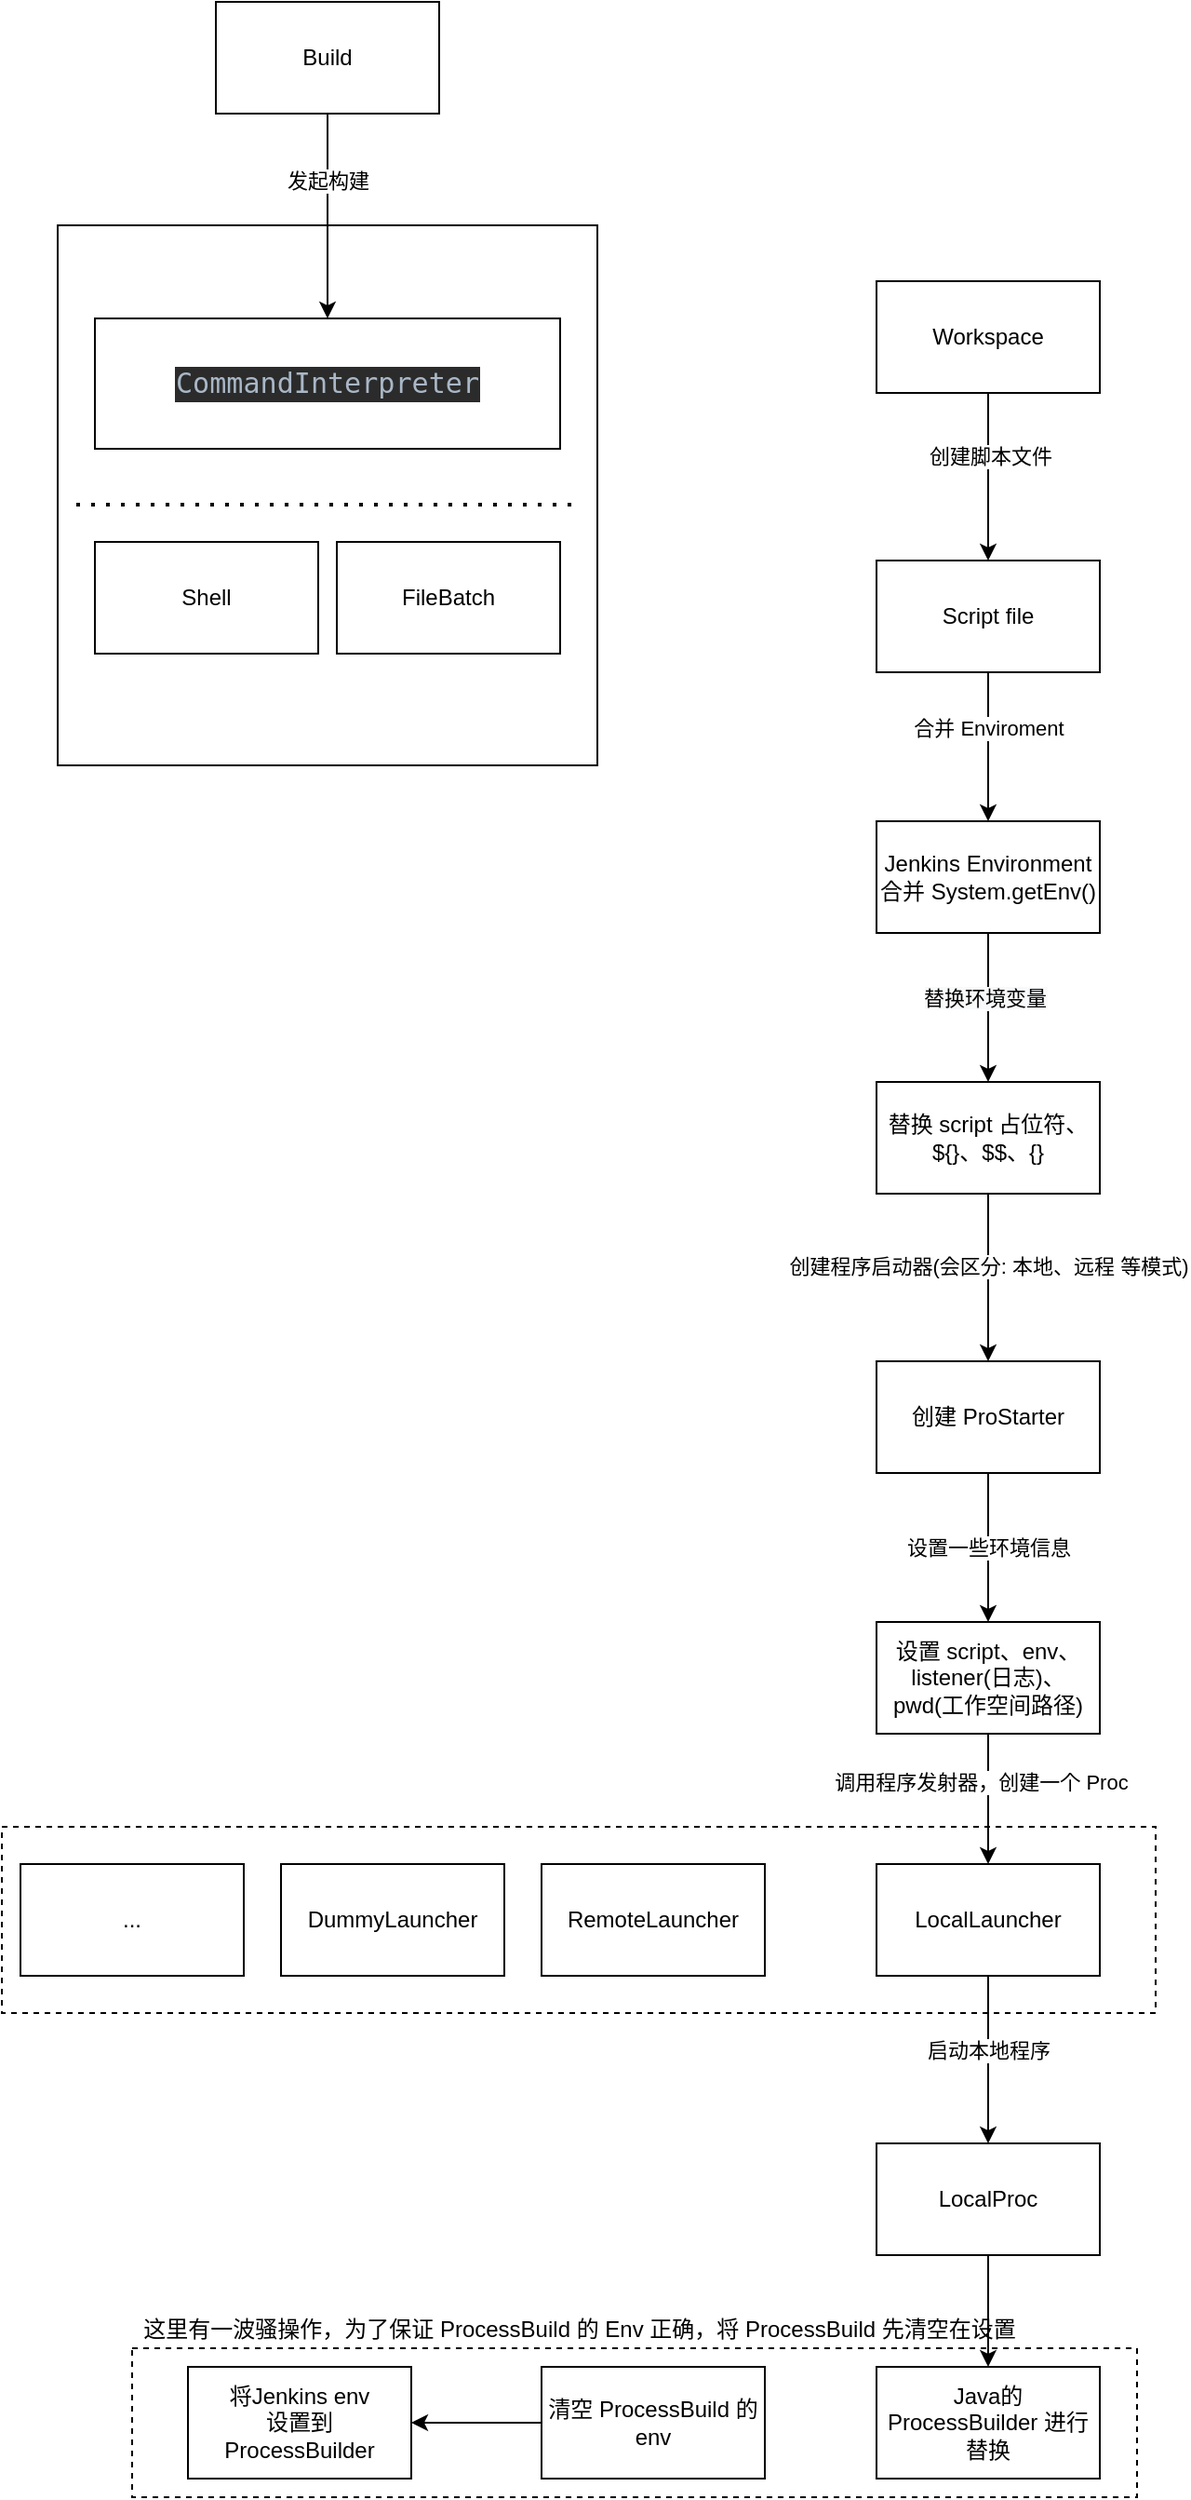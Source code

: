 <mxfile version="14.6.1" type="github">
  <diagram id="HAbrl762_PNjRWY2l_dj" name="第 1 页">
    <mxGraphModel dx="1127" dy="714" grid="1" gridSize="10" guides="1" tooltips="1" connect="1" arrows="1" fold="1" page="1" pageScale="1" pageWidth="827" pageHeight="1169" math="0" shadow="0">
      <root>
        <mxCell id="0" />
        <mxCell id="1" parent="0" />
        <mxCell id="wn-I9im4zyKSfdLFJuxH-51" value="" style="rounded=0;whiteSpace=wrap;html=1;dashed=1;" vertex="1" parent="1">
          <mxGeometry x="150" y="1340" width="540" height="80" as="geometry" />
        </mxCell>
        <mxCell id="wn-I9im4zyKSfdLFJuxH-45" value="" style="rounded=0;whiteSpace=wrap;html=1;dashed=1;" vertex="1" parent="1">
          <mxGeometry x="80" y="1060" width="620" height="100" as="geometry" />
        </mxCell>
        <mxCell id="wn-I9im4zyKSfdLFJuxH-19" value="" style="whiteSpace=wrap;html=1;aspect=fixed;" vertex="1" parent="1">
          <mxGeometry x="110" y="200" width="290" height="290" as="geometry" />
        </mxCell>
        <mxCell id="wn-I9im4zyKSfdLFJuxH-2" value="FileBatch" style="rounded=0;whiteSpace=wrap;html=1;" vertex="1" parent="1">
          <mxGeometry x="260" y="370" width="120" height="60" as="geometry" />
        </mxCell>
        <mxCell id="wn-I9im4zyKSfdLFJuxH-6" style="edgeStyle=orthogonalEdgeStyle;rounded=0;orthogonalLoop=1;jettySize=auto;html=1;" edge="1" parent="1" source="wn-I9im4zyKSfdLFJuxH-3" target="wn-I9im4zyKSfdLFJuxH-5">
          <mxGeometry relative="1" as="geometry" />
        </mxCell>
        <mxCell id="wn-I9im4zyKSfdLFJuxH-7" value="发起构建" style="edgeLabel;html=1;align=center;verticalAlign=middle;resizable=0;points=[];" vertex="1" connectable="0" parent="wn-I9im4zyKSfdLFJuxH-6">
          <mxGeometry x="-0.345" relative="1" as="geometry">
            <mxPoint as="offset" />
          </mxGeometry>
        </mxCell>
        <mxCell id="wn-I9im4zyKSfdLFJuxH-3" value="Build" style="rounded=0;whiteSpace=wrap;html=1;" vertex="1" parent="1">
          <mxGeometry x="195" y="80" width="120" height="60" as="geometry" />
        </mxCell>
        <mxCell id="wn-I9im4zyKSfdLFJuxH-4" value="Shell" style="rounded=0;whiteSpace=wrap;html=1;" vertex="1" parent="1">
          <mxGeometry x="130" y="370" width="120" height="60" as="geometry" />
        </mxCell>
        <mxCell id="wn-I9im4zyKSfdLFJuxH-5" value="&lt;pre style=&quot;background-color: #2b2b2b ; color: #a9b7c6 ; font-family: &amp;#34;jetbrains mono&amp;#34; , monospace ; font-size: 11.3pt&quot;&gt;CommandInterpreter&lt;/pre&gt;" style="rounded=0;whiteSpace=wrap;html=1;" vertex="1" parent="1">
          <mxGeometry x="130" y="250" width="250" height="70" as="geometry" />
        </mxCell>
        <mxCell id="wn-I9im4zyKSfdLFJuxH-21" style="edgeStyle=orthogonalEdgeStyle;rounded=0;orthogonalLoop=1;jettySize=auto;html=1;entryX=0.5;entryY=0;entryDx=0;entryDy=0;" edge="1" parent="1" source="wn-I9im4zyKSfdLFJuxH-12" target="wn-I9im4zyKSfdLFJuxH-20">
          <mxGeometry relative="1" as="geometry" />
        </mxCell>
        <mxCell id="wn-I9im4zyKSfdLFJuxH-22" value="创建脚本文件" style="edgeLabel;html=1;align=center;verticalAlign=middle;resizable=0;points=[];" vertex="1" connectable="0" parent="wn-I9im4zyKSfdLFJuxH-21">
          <mxGeometry x="-0.244" y="1" relative="1" as="geometry">
            <mxPoint as="offset" />
          </mxGeometry>
        </mxCell>
        <mxCell id="wn-I9im4zyKSfdLFJuxH-12" value="Workspace" style="rounded=0;whiteSpace=wrap;html=1;" vertex="1" parent="1">
          <mxGeometry x="550" y="230" width="120" height="60" as="geometry" />
        </mxCell>
        <mxCell id="wn-I9im4zyKSfdLFJuxH-18" value="" style="endArrow=none;dashed=1;html=1;dashPattern=1 3;strokeWidth=2;" edge="1" parent="1">
          <mxGeometry width="50" height="50" relative="1" as="geometry">
            <mxPoint x="120" y="350" as="sourcePoint" />
            <mxPoint x="390" y="350" as="targetPoint" />
          </mxGeometry>
        </mxCell>
        <mxCell id="wn-I9im4zyKSfdLFJuxH-24" style="edgeStyle=orthogonalEdgeStyle;rounded=0;orthogonalLoop=1;jettySize=auto;html=1;" edge="1" parent="1" source="wn-I9im4zyKSfdLFJuxH-20" target="wn-I9im4zyKSfdLFJuxH-23">
          <mxGeometry relative="1" as="geometry" />
        </mxCell>
        <mxCell id="wn-I9im4zyKSfdLFJuxH-25" value="合并 Enviroment" style="edgeLabel;html=1;align=center;verticalAlign=middle;resizable=0;points=[];" vertex="1" connectable="0" parent="wn-I9im4zyKSfdLFJuxH-24">
          <mxGeometry x="-0.375" y="1" relative="1" as="geometry">
            <mxPoint x="-1" y="5" as="offset" />
          </mxGeometry>
        </mxCell>
        <mxCell id="wn-I9im4zyKSfdLFJuxH-20" value="Script file" style="rounded=0;whiteSpace=wrap;html=1;" vertex="1" parent="1">
          <mxGeometry x="550" y="380" width="120" height="60" as="geometry" />
        </mxCell>
        <mxCell id="wn-I9im4zyKSfdLFJuxH-27" style="edgeStyle=orthogonalEdgeStyle;rounded=0;orthogonalLoop=1;jettySize=auto;html=1;" edge="1" parent="1" source="wn-I9im4zyKSfdLFJuxH-23" target="wn-I9im4zyKSfdLFJuxH-26">
          <mxGeometry relative="1" as="geometry" />
        </mxCell>
        <mxCell id="wn-I9im4zyKSfdLFJuxH-28" value="&lt;span style=&quot;background-color: rgb(248 , 249 , 250)&quot;&gt;替换环境变量&lt;/span&gt;" style="edgeLabel;html=1;align=center;verticalAlign=middle;resizable=0;points=[];" vertex="1" connectable="0" parent="wn-I9im4zyKSfdLFJuxH-27">
          <mxGeometry x="-0.125" y="-2" relative="1" as="geometry">
            <mxPoint as="offset" />
          </mxGeometry>
        </mxCell>
        <mxCell id="wn-I9im4zyKSfdLFJuxH-23" value="Jenkins Environment&lt;br&gt;合并 System.getEnv()" style="rounded=0;whiteSpace=wrap;html=1;" vertex="1" parent="1">
          <mxGeometry x="550" y="520" width="120" height="60" as="geometry" />
        </mxCell>
        <mxCell id="wn-I9im4zyKSfdLFJuxH-31" style="edgeStyle=orthogonalEdgeStyle;rounded=0;orthogonalLoop=1;jettySize=auto;html=1;" edge="1" parent="1" source="wn-I9im4zyKSfdLFJuxH-26" target="wn-I9im4zyKSfdLFJuxH-29">
          <mxGeometry relative="1" as="geometry" />
        </mxCell>
        <mxCell id="wn-I9im4zyKSfdLFJuxH-32" value="创建程序启动器(会区分: 本地、远程 等模式)" style="edgeLabel;html=1;align=center;verticalAlign=middle;resizable=0;points=[];" vertex="1" connectable="0" parent="wn-I9im4zyKSfdLFJuxH-31">
          <mxGeometry x="-0.433" y="-2" relative="1" as="geometry">
            <mxPoint x="2" y="13" as="offset" />
          </mxGeometry>
        </mxCell>
        <mxCell id="wn-I9im4zyKSfdLFJuxH-26" value="替换 script&amp;nbsp;&lt;span&gt;占位符、&lt;/span&gt;&lt;span&gt;${}、$$、{}&lt;/span&gt;" style="rounded=0;whiteSpace=wrap;html=1;" vertex="1" parent="1">
          <mxGeometry x="550" y="660" width="120" height="60" as="geometry" />
        </mxCell>
        <mxCell id="wn-I9im4zyKSfdLFJuxH-34" style="edgeStyle=orthogonalEdgeStyle;rounded=0;orthogonalLoop=1;jettySize=auto;html=1;" edge="1" parent="1" source="wn-I9im4zyKSfdLFJuxH-29" target="wn-I9im4zyKSfdLFJuxH-33">
          <mxGeometry relative="1" as="geometry" />
        </mxCell>
        <mxCell id="wn-I9im4zyKSfdLFJuxH-37" value="设置一些环境信息" style="edgeLabel;html=1;align=center;verticalAlign=middle;resizable=0;points=[];" vertex="1" connectable="0" parent="wn-I9im4zyKSfdLFJuxH-34">
          <mxGeometry x="-0.375" y="-2" relative="1" as="geometry">
            <mxPoint x="2" y="15" as="offset" />
          </mxGeometry>
        </mxCell>
        <mxCell id="wn-I9im4zyKSfdLFJuxH-29" value="创建 ProStarter" style="rounded=0;whiteSpace=wrap;html=1;" vertex="1" parent="1">
          <mxGeometry x="550" y="810" width="120" height="60" as="geometry" />
        </mxCell>
        <mxCell id="wn-I9im4zyKSfdLFJuxH-38" style="edgeStyle=orthogonalEdgeStyle;rounded=0;orthogonalLoop=1;jettySize=auto;html=1;" edge="1" parent="1" source="wn-I9im4zyKSfdLFJuxH-33" target="wn-I9im4zyKSfdLFJuxH-36">
          <mxGeometry relative="1" as="geometry" />
        </mxCell>
        <mxCell id="wn-I9im4zyKSfdLFJuxH-40" value="调用程序发射器，创建一个 Proc" style="edgeLabel;html=1;align=center;verticalAlign=middle;resizable=0;points=[];" vertex="1" connectable="0" parent="wn-I9im4zyKSfdLFJuxH-38">
          <mxGeometry x="-0.257" y="-4" relative="1" as="geometry">
            <mxPoint as="offset" />
          </mxGeometry>
        </mxCell>
        <mxCell id="wn-I9im4zyKSfdLFJuxH-33" value="设置 script、env、listener(日志)、pwd(工作空间路径)" style="rounded=0;whiteSpace=wrap;html=1;" vertex="1" parent="1">
          <mxGeometry x="550" y="950" width="120" height="60" as="geometry" />
        </mxCell>
        <mxCell id="wn-I9im4zyKSfdLFJuxH-55" style="edgeStyle=orthogonalEdgeStyle;rounded=0;orthogonalLoop=1;jettySize=auto;html=1;" edge="1" parent="1" source="wn-I9im4zyKSfdLFJuxH-35" target="wn-I9im4zyKSfdLFJuxH-50">
          <mxGeometry relative="1" as="geometry" />
        </mxCell>
        <mxCell id="wn-I9im4zyKSfdLFJuxH-35" value="LocalProc" style="rounded=0;whiteSpace=wrap;html=1;" vertex="1" parent="1">
          <mxGeometry x="550" y="1230" width="120" height="60" as="geometry" />
        </mxCell>
        <mxCell id="wn-I9im4zyKSfdLFJuxH-46" style="edgeStyle=orthogonalEdgeStyle;rounded=0;orthogonalLoop=1;jettySize=auto;html=1;entryX=0.5;entryY=0;entryDx=0;entryDy=0;" edge="1" parent="1" source="wn-I9im4zyKSfdLFJuxH-36" target="wn-I9im4zyKSfdLFJuxH-35">
          <mxGeometry relative="1" as="geometry" />
        </mxCell>
        <mxCell id="wn-I9im4zyKSfdLFJuxH-47" value="启动本地程序" style="edgeLabel;html=1;align=center;verticalAlign=middle;resizable=0;points=[];" vertex="1" connectable="0" parent="wn-I9im4zyKSfdLFJuxH-46">
          <mxGeometry x="-0.267" y="2" relative="1" as="geometry">
            <mxPoint x="-2" y="7" as="offset" />
          </mxGeometry>
        </mxCell>
        <mxCell id="wn-I9im4zyKSfdLFJuxH-36" value="LocalLauncher" style="rounded=0;whiteSpace=wrap;html=1;" vertex="1" parent="1">
          <mxGeometry x="550" y="1080" width="120" height="60" as="geometry" />
        </mxCell>
        <mxCell id="wn-I9im4zyKSfdLFJuxH-41" value="RemoteLauncher" style="rounded=0;whiteSpace=wrap;html=1;" vertex="1" parent="1">
          <mxGeometry x="370" y="1080" width="120" height="60" as="geometry" />
        </mxCell>
        <mxCell id="wn-I9im4zyKSfdLFJuxH-42" value="DummyLauncher" style="rounded=0;whiteSpace=wrap;html=1;" vertex="1" parent="1">
          <mxGeometry x="230" y="1080" width="120" height="60" as="geometry" />
        </mxCell>
        <mxCell id="wn-I9im4zyKSfdLFJuxH-43" value="..." style="rounded=0;whiteSpace=wrap;html=1;" vertex="1" parent="1">
          <mxGeometry x="90" y="1080" width="120" height="60" as="geometry" />
        </mxCell>
        <mxCell id="wn-I9im4zyKSfdLFJuxH-50" value="Java的&lt;br&gt;ProcessBuilder 进行替换" style="rounded=0;whiteSpace=wrap;html=1;" vertex="1" parent="1">
          <mxGeometry x="550" y="1350" width="120" height="60" as="geometry" />
        </mxCell>
        <mxCell id="wn-I9im4zyKSfdLFJuxH-54" value="这里有一波骚操作，为了保证 ProcessBuild 的 Env 正确，将 ProcessBuild 先清空在设置" style="text;html=1;align=center;verticalAlign=middle;resizable=0;points=[];autosize=1;strokeColor=none;" vertex="1" parent="1">
          <mxGeometry x="150" y="1320" width="480" height="20" as="geometry" />
        </mxCell>
        <mxCell id="wn-I9im4zyKSfdLFJuxH-49" value="将Jenkins env&lt;br&gt;设置到 ProcessBuilder" style="rounded=0;whiteSpace=wrap;html=1;" vertex="1" parent="1">
          <mxGeometry x="180" y="1350" width="120" height="60" as="geometry" />
        </mxCell>
        <mxCell id="wn-I9im4zyKSfdLFJuxH-53" style="edgeStyle=orthogonalEdgeStyle;rounded=0;orthogonalLoop=1;jettySize=auto;html=1;" edge="1" parent="1" source="wn-I9im4zyKSfdLFJuxH-52" target="wn-I9im4zyKSfdLFJuxH-49">
          <mxGeometry x="90" y="1340" as="geometry" />
        </mxCell>
        <mxCell id="wn-I9im4zyKSfdLFJuxH-52" value="清空 ProcessBuild 的 env" style="rounded=0;whiteSpace=wrap;html=1;" vertex="1" parent="1">
          <mxGeometry x="370" y="1350" width="120" height="60" as="geometry" />
        </mxCell>
      </root>
    </mxGraphModel>
  </diagram>
</mxfile>
